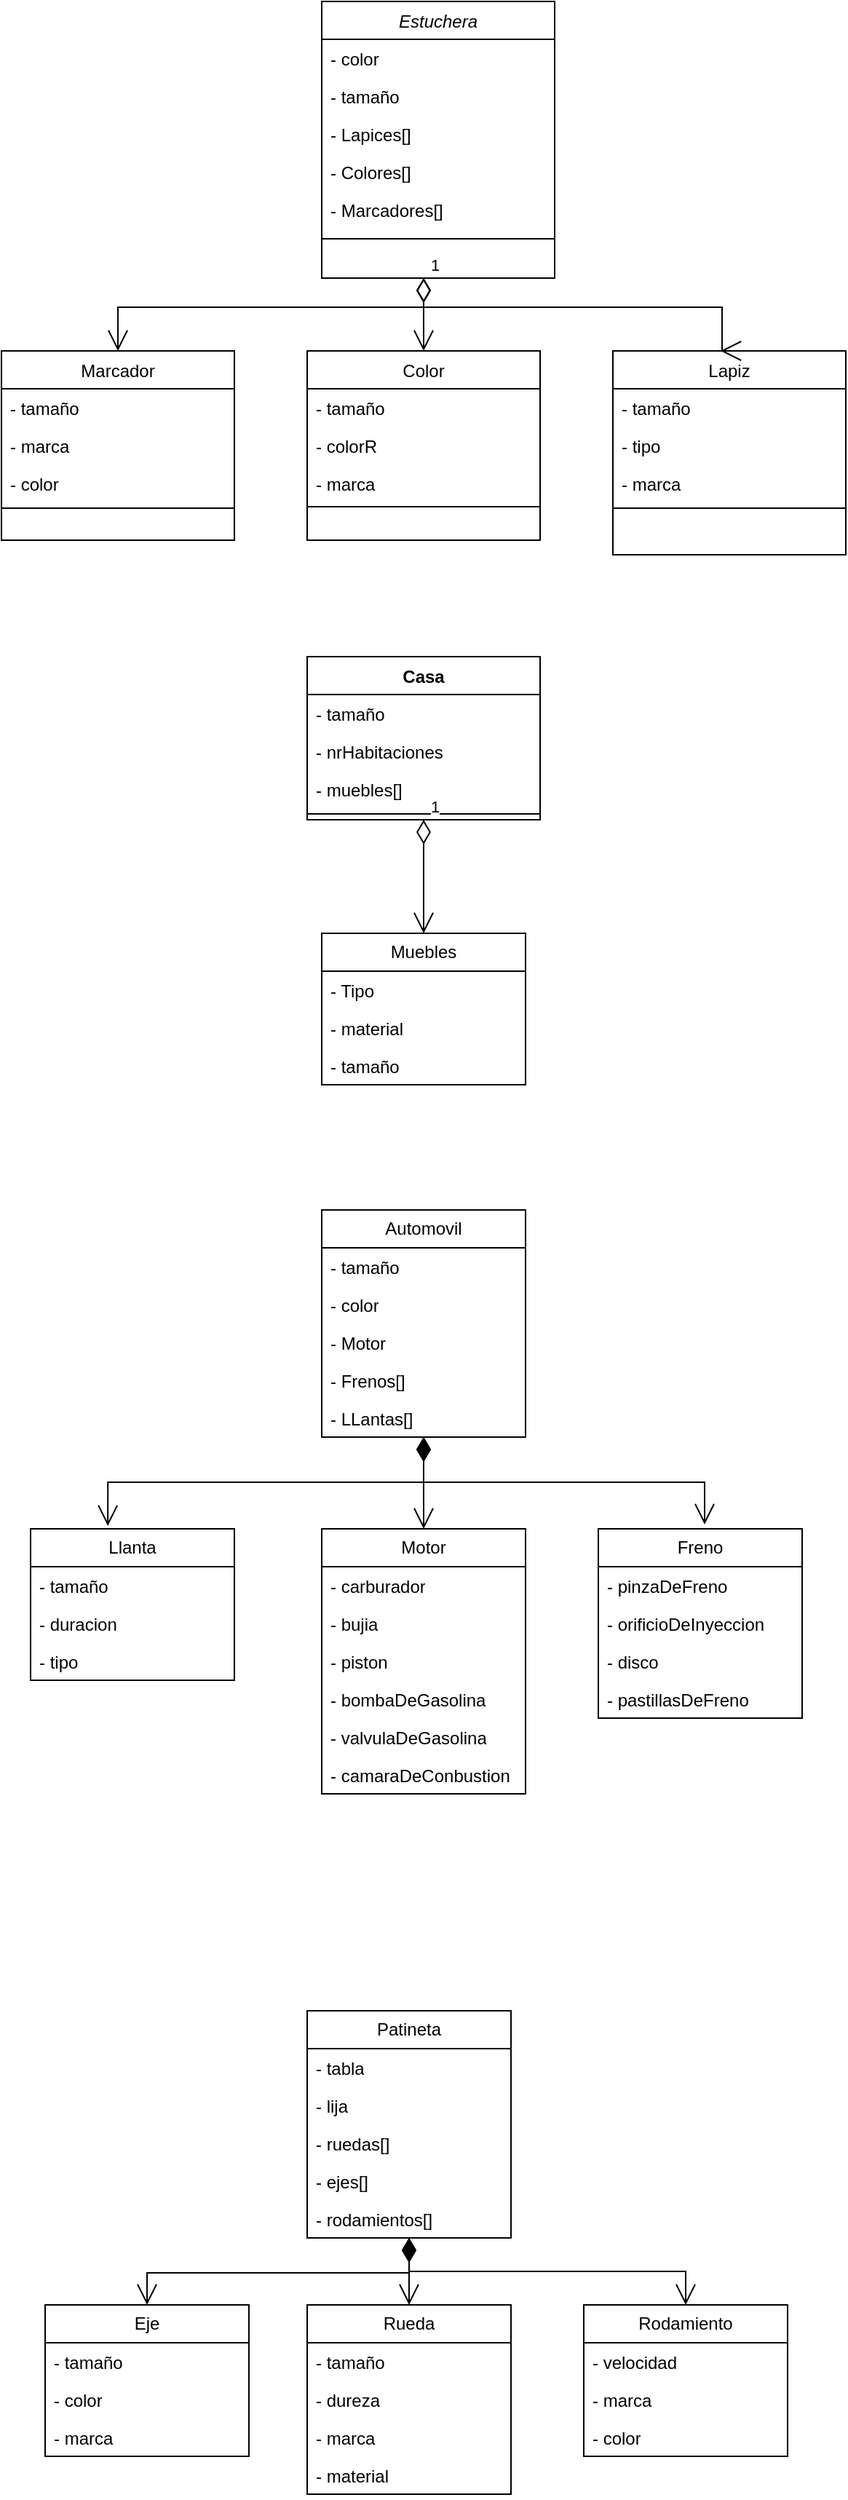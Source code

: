 <mxfile version="26.0.6">
  <diagram id="C5RBs43oDa-KdzZeNtuy" name="Page-1">
    <mxGraphModel dx="437" dy="447" grid="1" gridSize="10" guides="1" tooltips="1" connect="1" arrows="1" fold="1" page="1" pageScale="1" pageWidth="827" pageHeight="1169" math="0" shadow="0">
      <root>
        <mxCell id="WIyWlLk6GJQsqaUBKTNV-0" />
        <mxCell id="WIyWlLk6GJQsqaUBKTNV-1" parent="WIyWlLk6GJQsqaUBKTNV-0" />
        <mxCell id="zkfFHV4jXpPFQw0GAbJ--0" value="Estuchera" style="swimlane;fontStyle=2;align=center;verticalAlign=top;childLayout=stackLayout;horizontal=1;startSize=26;horizontalStack=0;resizeParent=1;resizeLast=0;collapsible=1;marginBottom=0;rounded=0;shadow=0;strokeWidth=1;" parent="WIyWlLk6GJQsqaUBKTNV-1" vertex="1">
          <mxGeometry x="300" y="120" width="160" height="190" as="geometry">
            <mxRectangle x="230" y="140" width="160" height="26" as="alternateBounds" />
          </mxGeometry>
        </mxCell>
        <mxCell id="zkfFHV4jXpPFQw0GAbJ--18" value="- color" style="text;align=left;verticalAlign=top;spacingLeft=4;spacingRight=4;overflow=hidden;rotatable=0;points=[[0,0.5],[1,0.5]];portConstraint=eastwest;" parent="zkfFHV4jXpPFQw0GAbJ--0" vertex="1">
          <mxGeometry y="26" width="160" height="26" as="geometry" />
        </mxCell>
        <mxCell id="BkWjijUmwDD575E3fcXJ-4" value="- tamaño" style="text;align=left;verticalAlign=top;spacingLeft=4;spacingRight=4;overflow=hidden;rotatable=0;points=[[0,0.5],[1,0.5]];portConstraint=eastwest;" vertex="1" parent="zkfFHV4jXpPFQw0GAbJ--0">
          <mxGeometry y="52" width="160" height="26" as="geometry" />
        </mxCell>
        <mxCell id="BkWjijUmwDD575E3fcXJ-5" value="- Lapices[]" style="text;align=left;verticalAlign=top;spacingLeft=4;spacingRight=4;overflow=hidden;rotatable=0;points=[[0,0.5],[1,0.5]];portConstraint=eastwest;" vertex="1" parent="zkfFHV4jXpPFQw0GAbJ--0">
          <mxGeometry y="78" width="160" height="26" as="geometry" />
        </mxCell>
        <mxCell id="BkWjijUmwDD575E3fcXJ-6" value="- Colores[]" style="text;align=left;verticalAlign=top;spacingLeft=4;spacingRight=4;overflow=hidden;rotatable=0;points=[[0,0.5],[1,0.5]];portConstraint=eastwest;" vertex="1" parent="zkfFHV4jXpPFQw0GAbJ--0">
          <mxGeometry y="104" width="160" height="26" as="geometry" />
        </mxCell>
        <mxCell id="BkWjijUmwDD575E3fcXJ-7" value="- Marcadores[]" style="text;align=left;verticalAlign=top;spacingLeft=4;spacingRight=4;overflow=hidden;rotatable=0;points=[[0,0.5],[1,0.5]];portConstraint=eastwest;" vertex="1" parent="zkfFHV4jXpPFQw0GAbJ--0">
          <mxGeometry y="130" width="160" height="26" as="geometry" />
        </mxCell>
        <mxCell id="zkfFHV4jXpPFQw0GAbJ--4" value="" style="line;html=1;strokeWidth=1;align=left;verticalAlign=middle;spacingTop=-1;spacingLeft=3;spacingRight=3;rotatable=0;labelPosition=right;points=[];portConstraint=eastwest;" parent="zkfFHV4jXpPFQw0GAbJ--0" vertex="1">
          <mxGeometry y="156" width="160" height="14" as="geometry" />
        </mxCell>
        <mxCell id="zkfFHV4jXpPFQw0GAbJ--6" value="Marcador" style="swimlane;fontStyle=0;align=center;verticalAlign=top;childLayout=stackLayout;horizontal=1;startSize=26;horizontalStack=0;resizeParent=1;resizeLast=0;collapsible=1;marginBottom=0;rounded=0;shadow=0;strokeWidth=1;" parent="WIyWlLk6GJQsqaUBKTNV-1" vertex="1">
          <mxGeometry x="80" y="360" width="160" height="130" as="geometry">
            <mxRectangle x="130" y="380" width="160" height="26" as="alternateBounds" />
          </mxGeometry>
        </mxCell>
        <mxCell id="zkfFHV4jXpPFQw0GAbJ--7" value="- tamaño" style="text;align=left;verticalAlign=top;spacingLeft=4;spacingRight=4;overflow=hidden;rotatable=0;points=[[0,0.5],[1,0.5]];portConstraint=eastwest;" parent="zkfFHV4jXpPFQw0GAbJ--6" vertex="1">
          <mxGeometry y="26" width="160" height="26" as="geometry" />
        </mxCell>
        <mxCell id="zkfFHV4jXpPFQw0GAbJ--8" value="- marca" style="text;align=left;verticalAlign=top;spacingLeft=4;spacingRight=4;overflow=hidden;rotatable=0;points=[[0,0.5],[1,0.5]];portConstraint=eastwest;rounded=0;shadow=0;html=0;" parent="zkfFHV4jXpPFQw0GAbJ--6" vertex="1">
          <mxGeometry y="52" width="160" height="26" as="geometry" />
        </mxCell>
        <mxCell id="BkWjijUmwDD575E3fcXJ-14" value="- color" style="text;align=left;verticalAlign=top;spacingLeft=4;spacingRight=4;overflow=hidden;rotatable=0;points=[[0,0.5],[1,0.5]];portConstraint=eastwest;rounded=0;shadow=0;html=0;" vertex="1" parent="zkfFHV4jXpPFQw0GAbJ--6">
          <mxGeometry y="78" width="160" height="26" as="geometry" />
        </mxCell>
        <mxCell id="zkfFHV4jXpPFQw0GAbJ--9" value="" style="line;html=1;strokeWidth=1;align=left;verticalAlign=middle;spacingTop=-1;spacingLeft=3;spacingRight=3;rotatable=0;labelPosition=right;points=[];portConstraint=eastwest;" parent="zkfFHV4jXpPFQw0GAbJ--6" vertex="1">
          <mxGeometry y="104" width="160" height="8" as="geometry" />
        </mxCell>
        <mxCell id="zkfFHV4jXpPFQw0GAbJ--13" value="Color" style="swimlane;fontStyle=0;align=center;verticalAlign=top;childLayout=stackLayout;horizontal=1;startSize=26;horizontalStack=0;resizeParent=1;resizeLast=0;collapsible=1;marginBottom=0;rounded=0;shadow=0;strokeWidth=1;" parent="WIyWlLk6GJQsqaUBKTNV-1" vertex="1">
          <mxGeometry x="290" y="360" width="160" height="130" as="geometry">
            <mxRectangle x="340" y="380" width="170" height="26" as="alternateBounds" />
          </mxGeometry>
        </mxCell>
        <mxCell id="zkfFHV4jXpPFQw0GAbJ--14" value="- tamaño" style="text;align=left;verticalAlign=top;spacingLeft=4;spacingRight=4;overflow=hidden;rotatable=0;points=[[0,0.5],[1,0.5]];portConstraint=eastwest;" parent="zkfFHV4jXpPFQw0GAbJ--13" vertex="1">
          <mxGeometry y="26" width="160" height="26" as="geometry" />
        </mxCell>
        <mxCell id="BkWjijUmwDD575E3fcXJ-12" value="- colorR" style="text;align=left;verticalAlign=top;spacingLeft=4;spacingRight=4;overflow=hidden;rotatable=0;points=[[0,0.5],[1,0.5]];portConstraint=eastwest;" vertex="1" parent="zkfFHV4jXpPFQw0GAbJ--13">
          <mxGeometry y="52" width="160" height="26" as="geometry" />
        </mxCell>
        <mxCell id="BkWjijUmwDD575E3fcXJ-13" value="- marca" style="text;align=left;verticalAlign=top;spacingLeft=4;spacingRight=4;overflow=hidden;rotatable=0;points=[[0,0.5],[1,0.5]];portConstraint=eastwest;" vertex="1" parent="zkfFHV4jXpPFQw0GAbJ--13">
          <mxGeometry y="78" width="160" height="26" as="geometry" />
        </mxCell>
        <mxCell id="zkfFHV4jXpPFQw0GAbJ--15" value="" style="line;html=1;strokeWidth=1;align=left;verticalAlign=middle;spacingTop=-1;spacingLeft=3;spacingRight=3;rotatable=0;labelPosition=right;points=[];portConstraint=eastwest;" parent="zkfFHV4jXpPFQw0GAbJ--13" vertex="1">
          <mxGeometry y="104" width="160" height="6" as="geometry" />
        </mxCell>
        <mxCell id="zkfFHV4jXpPFQw0GAbJ--17" value="Lapiz" style="swimlane;fontStyle=0;align=center;verticalAlign=top;childLayout=stackLayout;horizontal=1;startSize=26;horizontalStack=0;resizeParent=1;resizeLast=0;collapsible=1;marginBottom=0;rounded=0;shadow=0;strokeWidth=1;" parent="WIyWlLk6GJQsqaUBKTNV-1" vertex="1">
          <mxGeometry x="500" y="360" width="160" height="140" as="geometry">
            <mxRectangle x="550" y="140" width="160" height="26" as="alternateBounds" />
          </mxGeometry>
        </mxCell>
        <mxCell id="zkfFHV4jXpPFQw0GAbJ--19" value="- tamaño" style="text;align=left;verticalAlign=top;spacingLeft=4;spacingRight=4;overflow=hidden;rotatable=0;points=[[0,0.5],[1,0.5]];portConstraint=eastwest;rounded=0;shadow=0;html=0;" parent="zkfFHV4jXpPFQw0GAbJ--17" vertex="1">
          <mxGeometry y="26" width="160" height="26" as="geometry" />
        </mxCell>
        <mxCell id="zkfFHV4jXpPFQw0GAbJ--20" value="- tipo" style="text;align=left;verticalAlign=top;spacingLeft=4;spacingRight=4;overflow=hidden;rotatable=0;points=[[0,0.5],[1,0.5]];portConstraint=eastwest;rounded=0;shadow=0;html=0;" parent="zkfFHV4jXpPFQw0GAbJ--17" vertex="1">
          <mxGeometry y="52" width="160" height="26" as="geometry" />
        </mxCell>
        <mxCell id="zkfFHV4jXpPFQw0GAbJ--21" value="- marca" style="text;align=left;verticalAlign=top;spacingLeft=4;spacingRight=4;overflow=hidden;rotatable=0;points=[[0,0.5],[1,0.5]];portConstraint=eastwest;rounded=0;shadow=0;html=0;" parent="zkfFHV4jXpPFQw0GAbJ--17" vertex="1">
          <mxGeometry y="78" width="160" height="26" as="geometry" />
        </mxCell>
        <mxCell id="zkfFHV4jXpPFQw0GAbJ--23" value="" style="line;html=1;strokeWidth=1;align=left;verticalAlign=middle;spacingTop=-1;spacingLeft=3;spacingRight=3;rotatable=0;labelPosition=right;points=[];portConstraint=eastwest;" parent="zkfFHV4jXpPFQw0GAbJ--17" vertex="1">
          <mxGeometry y="104" width="160" height="8" as="geometry" />
        </mxCell>
        <mxCell id="BkWjijUmwDD575E3fcXJ-27" value="Casa" style="swimlane;fontStyle=1;align=center;verticalAlign=top;childLayout=stackLayout;horizontal=1;startSize=26;horizontalStack=0;resizeParent=1;resizeParentMax=0;resizeLast=0;collapsible=1;marginBottom=0;whiteSpace=wrap;html=1;" vertex="1" parent="WIyWlLk6GJQsqaUBKTNV-1">
          <mxGeometry x="290" y="570" width="160" height="112" as="geometry">
            <mxRectangle x="290" y="570" width="70" height="30" as="alternateBounds" />
          </mxGeometry>
        </mxCell>
        <mxCell id="BkWjijUmwDD575E3fcXJ-28" value="- tamaño" style="text;strokeColor=none;fillColor=none;align=left;verticalAlign=top;spacingLeft=4;spacingRight=4;overflow=hidden;rotatable=0;points=[[0,0.5],[1,0.5]];portConstraint=eastwest;whiteSpace=wrap;html=1;" vertex="1" parent="BkWjijUmwDD575E3fcXJ-27">
          <mxGeometry y="26" width="160" height="26" as="geometry" />
        </mxCell>
        <mxCell id="BkWjijUmwDD575E3fcXJ-34" value="- nrHabitaciones" style="text;strokeColor=none;fillColor=none;align=left;verticalAlign=top;spacingLeft=4;spacingRight=4;overflow=hidden;rotatable=0;points=[[0,0.5],[1,0.5]];portConstraint=eastwest;whiteSpace=wrap;html=1;" vertex="1" parent="BkWjijUmwDD575E3fcXJ-27">
          <mxGeometry y="52" width="160" height="26" as="geometry" />
        </mxCell>
        <mxCell id="BkWjijUmwDD575E3fcXJ-35" value="- muebles[]" style="text;strokeColor=none;fillColor=none;align=left;verticalAlign=top;spacingLeft=4;spacingRight=4;overflow=hidden;rotatable=0;points=[[0,0.5],[1,0.5]];portConstraint=eastwest;whiteSpace=wrap;html=1;" vertex="1" parent="BkWjijUmwDD575E3fcXJ-27">
          <mxGeometry y="78" width="160" height="26" as="geometry" />
        </mxCell>
        <mxCell id="BkWjijUmwDD575E3fcXJ-29" value="" style="line;strokeWidth=1;fillColor=none;align=left;verticalAlign=middle;spacingTop=-1;spacingLeft=3;spacingRight=3;rotatable=0;labelPosition=right;points=[];portConstraint=eastwest;strokeColor=inherit;" vertex="1" parent="BkWjijUmwDD575E3fcXJ-27">
          <mxGeometry y="104" width="160" height="8" as="geometry" />
        </mxCell>
        <mxCell id="BkWjijUmwDD575E3fcXJ-31" value="1" style="endArrow=open;html=1;endSize=12;startArrow=diamondThin;startSize=14;startFill=0;edgeStyle=orthogonalEdgeStyle;align=left;verticalAlign=bottom;rounded=0;" edge="1" parent="WIyWlLk6GJQsqaUBKTNV-1">
          <mxGeometry x="-1" y="3" relative="1" as="geometry">
            <mxPoint x="370" y="310" as="sourcePoint" />
            <mxPoint x="574" y="360" as="targetPoint" />
            <Array as="points">
              <mxPoint x="370" y="330" />
              <mxPoint x="575" y="330" />
            </Array>
          </mxGeometry>
        </mxCell>
        <mxCell id="BkWjijUmwDD575E3fcXJ-32" value="1" style="endArrow=open;html=1;endSize=12;startArrow=diamondThin;startSize=14;startFill=0;edgeStyle=orthogonalEdgeStyle;align=left;verticalAlign=bottom;rounded=0;entryX=0.5;entryY=0;entryDx=0;entryDy=0;" edge="1" parent="WIyWlLk6GJQsqaUBKTNV-1" target="zkfFHV4jXpPFQw0GAbJ--13">
          <mxGeometry x="-1" y="3" relative="1" as="geometry">
            <mxPoint x="370" y="310" as="sourcePoint" />
            <mxPoint x="574" y="360" as="targetPoint" />
            <Array as="points">
              <mxPoint x="370" y="340" />
              <mxPoint x="370" y="340" />
            </Array>
          </mxGeometry>
        </mxCell>
        <mxCell id="BkWjijUmwDD575E3fcXJ-33" value="1" style="endArrow=open;html=1;endSize=12;startArrow=diamondThin;startSize=14;startFill=0;edgeStyle=orthogonalEdgeStyle;align=left;verticalAlign=bottom;rounded=0;entryX=0.5;entryY=0;entryDx=0;entryDy=0;" edge="1" parent="WIyWlLk6GJQsqaUBKTNV-1" target="zkfFHV4jXpPFQw0GAbJ--6">
          <mxGeometry x="-1" y="3" relative="1" as="geometry">
            <mxPoint x="370" y="310" as="sourcePoint" />
            <mxPoint x="574" y="360" as="targetPoint" />
            <Array as="points">
              <mxPoint x="370" y="330" />
              <mxPoint x="160" y="330" />
            </Array>
          </mxGeometry>
        </mxCell>
        <mxCell id="BkWjijUmwDD575E3fcXJ-36" value="Muebles" style="swimlane;fontStyle=0;childLayout=stackLayout;horizontal=1;startSize=26;fillColor=none;horizontalStack=0;resizeParent=1;resizeParentMax=0;resizeLast=0;collapsible=1;marginBottom=0;whiteSpace=wrap;html=1;" vertex="1" parent="WIyWlLk6GJQsqaUBKTNV-1">
          <mxGeometry x="300" y="760" width="140" height="104" as="geometry" />
        </mxCell>
        <mxCell id="BkWjijUmwDD575E3fcXJ-37" value="- Tipo" style="text;strokeColor=none;fillColor=none;align=left;verticalAlign=top;spacingLeft=4;spacingRight=4;overflow=hidden;rotatable=0;points=[[0,0.5],[1,0.5]];portConstraint=eastwest;whiteSpace=wrap;html=1;" vertex="1" parent="BkWjijUmwDD575E3fcXJ-36">
          <mxGeometry y="26" width="140" height="26" as="geometry" />
        </mxCell>
        <mxCell id="BkWjijUmwDD575E3fcXJ-38" value="- material" style="text;strokeColor=none;fillColor=none;align=left;verticalAlign=top;spacingLeft=4;spacingRight=4;overflow=hidden;rotatable=0;points=[[0,0.5],[1,0.5]];portConstraint=eastwest;whiteSpace=wrap;html=1;" vertex="1" parent="BkWjijUmwDD575E3fcXJ-36">
          <mxGeometry y="52" width="140" height="26" as="geometry" />
        </mxCell>
        <mxCell id="BkWjijUmwDD575E3fcXJ-39" value="- tamaño" style="text;strokeColor=none;fillColor=none;align=left;verticalAlign=top;spacingLeft=4;spacingRight=4;overflow=hidden;rotatable=0;points=[[0,0.5],[1,0.5]];portConstraint=eastwest;whiteSpace=wrap;html=1;" vertex="1" parent="BkWjijUmwDD575E3fcXJ-36">
          <mxGeometry y="78" width="140" height="26" as="geometry" />
        </mxCell>
        <mxCell id="BkWjijUmwDD575E3fcXJ-40" value="1" style="endArrow=open;html=1;endSize=12;startArrow=diamondThin;startSize=14;startFill=0;edgeStyle=orthogonalEdgeStyle;align=left;verticalAlign=bottom;rounded=0;entryX=0.5;entryY=0;entryDx=0;entryDy=0;exitX=0.5;exitY=1;exitDx=0;exitDy=0;" edge="1" parent="WIyWlLk6GJQsqaUBKTNV-1" source="BkWjijUmwDD575E3fcXJ-27" target="BkWjijUmwDD575E3fcXJ-36">
          <mxGeometry x="-1" y="3" relative="1" as="geometry">
            <mxPoint x="310" y="700" as="sourcePoint" />
            <mxPoint x="470" y="700" as="targetPoint" />
          </mxGeometry>
        </mxCell>
        <mxCell id="BkWjijUmwDD575E3fcXJ-41" value="Automovil" style="swimlane;fontStyle=0;childLayout=stackLayout;horizontal=1;startSize=26;fillColor=none;horizontalStack=0;resizeParent=1;resizeParentMax=0;resizeLast=0;collapsible=1;marginBottom=0;whiteSpace=wrap;html=1;" vertex="1" parent="WIyWlLk6GJQsqaUBKTNV-1">
          <mxGeometry x="300" y="950" width="140" height="156" as="geometry" />
        </mxCell>
        <mxCell id="BkWjijUmwDD575E3fcXJ-42" value="- tamaño&lt;span style=&quot;white-space: pre;&quot;&gt;&#x9;&lt;/span&gt;" style="text;strokeColor=none;fillColor=none;align=left;verticalAlign=top;spacingLeft=4;spacingRight=4;overflow=hidden;rotatable=0;points=[[0,0.5],[1,0.5]];portConstraint=eastwest;whiteSpace=wrap;html=1;" vertex="1" parent="BkWjijUmwDD575E3fcXJ-41">
          <mxGeometry y="26" width="140" height="26" as="geometry" />
        </mxCell>
        <mxCell id="BkWjijUmwDD575E3fcXJ-43" value="- color" style="text;strokeColor=none;fillColor=none;align=left;verticalAlign=top;spacingLeft=4;spacingRight=4;overflow=hidden;rotatable=0;points=[[0,0.5],[1,0.5]];portConstraint=eastwest;whiteSpace=wrap;html=1;" vertex="1" parent="BkWjijUmwDD575E3fcXJ-41">
          <mxGeometry y="52" width="140" height="26" as="geometry" />
        </mxCell>
        <mxCell id="BkWjijUmwDD575E3fcXJ-44" value="- Motor" style="text;strokeColor=none;fillColor=none;align=left;verticalAlign=top;spacingLeft=4;spacingRight=4;overflow=hidden;rotatable=0;points=[[0,0.5],[1,0.5]];portConstraint=eastwest;whiteSpace=wrap;html=1;" vertex="1" parent="BkWjijUmwDD575E3fcXJ-41">
          <mxGeometry y="78" width="140" height="26" as="geometry" />
        </mxCell>
        <mxCell id="BkWjijUmwDD575E3fcXJ-45" value="- Frenos[]" style="text;strokeColor=none;fillColor=none;align=left;verticalAlign=top;spacingLeft=4;spacingRight=4;overflow=hidden;rotatable=0;points=[[0,0.5],[1,0.5]];portConstraint=eastwest;whiteSpace=wrap;html=1;" vertex="1" parent="BkWjijUmwDD575E3fcXJ-41">
          <mxGeometry y="104" width="140" height="26" as="geometry" />
        </mxCell>
        <mxCell id="BkWjijUmwDD575E3fcXJ-46" value="- LLantas[]" style="text;strokeColor=none;fillColor=none;align=left;verticalAlign=top;spacingLeft=4;spacingRight=4;overflow=hidden;rotatable=0;points=[[0,0.5],[1,0.5]];portConstraint=eastwest;whiteSpace=wrap;html=1;" vertex="1" parent="BkWjijUmwDD575E3fcXJ-41">
          <mxGeometry y="130" width="140" height="26" as="geometry" />
        </mxCell>
        <mxCell id="BkWjijUmwDD575E3fcXJ-47" value="Motor" style="swimlane;fontStyle=0;childLayout=stackLayout;horizontal=1;startSize=26;fillColor=none;horizontalStack=0;resizeParent=1;resizeParentMax=0;resizeLast=0;collapsible=1;marginBottom=0;whiteSpace=wrap;html=1;" vertex="1" parent="WIyWlLk6GJQsqaUBKTNV-1">
          <mxGeometry x="300" y="1169" width="140" height="182" as="geometry" />
        </mxCell>
        <mxCell id="BkWjijUmwDD575E3fcXJ-48" value="- carburador" style="text;strokeColor=none;fillColor=none;align=left;verticalAlign=top;spacingLeft=4;spacingRight=4;overflow=hidden;rotatable=0;points=[[0,0.5],[1,0.5]];portConstraint=eastwest;whiteSpace=wrap;html=1;" vertex="1" parent="BkWjijUmwDD575E3fcXJ-47">
          <mxGeometry y="26" width="140" height="26" as="geometry" />
        </mxCell>
        <mxCell id="BkWjijUmwDD575E3fcXJ-49" value="- bujia" style="text;strokeColor=none;fillColor=none;align=left;verticalAlign=top;spacingLeft=4;spacingRight=4;overflow=hidden;rotatable=0;points=[[0,0.5],[1,0.5]];portConstraint=eastwest;whiteSpace=wrap;html=1;" vertex="1" parent="BkWjijUmwDD575E3fcXJ-47">
          <mxGeometry y="52" width="140" height="26" as="geometry" />
        </mxCell>
        <mxCell id="BkWjijUmwDD575E3fcXJ-50" value="- piston" style="text;strokeColor=none;fillColor=none;align=left;verticalAlign=top;spacingLeft=4;spacingRight=4;overflow=hidden;rotatable=0;points=[[0,0.5],[1,0.5]];portConstraint=eastwest;whiteSpace=wrap;html=1;" vertex="1" parent="BkWjijUmwDD575E3fcXJ-47">
          <mxGeometry y="78" width="140" height="26" as="geometry" />
        </mxCell>
        <mxCell id="BkWjijUmwDD575E3fcXJ-51" value="- bombaDeGasolina" style="text;strokeColor=none;fillColor=none;align=left;verticalAlign=top;spacingLeft=4;spacingRight=4;overflow=hidden;rotatable=0;points=[[0,0.5],[1,0.5]];portConstraint=eastwest;whiteSpace=wrap;html=1;" vertex="1" parent="BkWjijUmwDD575E3fcXJ-47">
          <mxGeometry y="104" width="140" height="26" as="geometry" />
        </mxCell>
        <mxCell id="BkWjijUmwDD575E3fcXJ-52" value="- valvulaDeGasolina" style="text;strokeColor=none;fillColor=none;align=left;verticalAlign=top;spacingLeft=4;spacingRight=4;overflow=hidden;rotatable=0;points=[[0,0.5],[1,0.5]];portConstraint=eastwest;whiteSpace=wrap;html=1;" vertex="1" parent="BkWjijUmwDD575E3fcXJ-47">
          <mxGeometry y="130" width="140" height="26" as="geometry" />
        </mxCell>
        <mxCell id="BkWjijUmwDD575E3fcXJ-53" value="- camaraDeConbustion" style="text;strokeColor=none;fillColor=none;align=left;verticalAlign=top;spacingLeft=4;spacingRight=4;overflow=hidden;rotatable=0;points=[[0,0.5],[1,0.5]];portConstraint=eastwest;whiteSpace=wrap;html=1;" vertex="1" parent="BkWjijUmwDD575E3fcXJ-47">
          <mxGeometry y="156" width="140" height="26" as="geometry" />
        </mxCell>
        <mxCell id="BkWjijUmwDD575E3fcXJ-54" value="Freno" style="swimlane;fontStyle=0;childLayout=stackLayout;horizontal=1;startSize=26;fillColor=none;horizontalStack=0;resizeParent=1;resizeParentMax=0;resizeLast=0;collapsible=1;marginBottom=0;whiteSpace=wrap;html=1;" vertex="1" parent="WIyWlLk6GJQsqaUBKTNV-1">
          <mxGeometry x="490" y="1169" width="140" height="130" as="geometry" />
        </mxCell>
        <mxCell id="BkWjijUmwDD575E3fcXJ-55" value="- pinzaDeFreno" style="text;strokeColor=none;fillColor=none;align=left;verticalAlign=top;spacingLeft=4;spacingRight=4;overflow=hidden;rotatable=0;points=[[0,0.5],[1,0.5]];portConstraint=eastwest;whiteSpace=wrap;html=1;" vertex="1" parent="BkWjijUmwDD575E3fcXJ-54">
          <mxGeometry y="26" width="140" height="26" as="geometry" />
        </mxCell>
        <mxCell id="BkWjijUmwDD575E3fcXJ-56" value="- orificioDeInyeccion" style="text;strokeColor=none;fillColor=none;align=left;verticalAlign=top;spacingLeft=4;spacingRight=4;overflow=hidden;rotatable=0;points=[[0,0.5],[1,0.5]];portConstraint=eastwest;whiteSpace=wrap;html=1;" vertex="1" parent="BkWjijUmwDD575E3fcXJ-54">
          <mxGeometry y="52" width="140" height="26" as="geometry" />
        </mxCell>
        <mxCell id="BkWjijUmwDD575E3fcXJ-57" value="- disco" style="text;strokeColor=none;fillColor=none;align=left;verticalAlign=top;spacingLeft=4;spacingRight=4;overflow=hidden;rotatable=0;points=[[0,0.5],[1,0.5]];portConstraint=eastwest;whiteSpace=wrap;html=1;" vertex="1" parent="BkWjijUmwDD575E3fcXJ-54">
          <mxGeometry y="78" width="140" height="26" as="geometry" />
        </mxCell>
        <mxCell id="BkWjijUmwDD575E3fcXJ-58" value="- pastillasDeFreno" style="text;strokeColor=none;fillColor=none;align=left;verticalAlign=top;spacingLeft=4;spacingRight=4;overflow=hidden;rotatable=0;points=[[0,0.5],[1,0.5]];portConstraint=eastwest;whiteSpace=wrap;html=1;" vertex="1" parent="BkWjijUmwDD575E3fcXJ-54">
          <mxGeometry y="104" width="140" height="26" as="geometry" />
        </mxCell>
        <mxCell id="BkWjijUmwDD575E3fcXJ-59" value="Llanta" style="swimlane;fontStyle=0;childLayout=stackLayout;horizontal=1;startSize=26;fillColor=none;horizontalStack=0;resizeParent=1;resizeParentMax=0;resizeLast=0;collapsible=1;marginBottom=0;whiteSpace=wrap;html=1;" vertex="1" parent="WIyWlLk6GJQsqaUBKTNV-1">
          <mxGeometry x="100" y="1169" width="140" height="104" as="geometry" />
        </mxCell>
        <mxCell id="BkWjijUmwDD575E3fcXJ-60" value="- tamaño" style="text;strokeColor=none;fillColor=none;align=left;verticalAlign=top;spacingLeft=4;spacingRight=4;overflow=hidden;rotatable=0;points=[[0,0.5],[1,0.5]];portConstraint=eastwest;whiteSpace=wrap;html=1;" vertex="1" parent="BkWjijUmwDD575E3fcXJ-59">
          <mxGeometry y="26" width="140" height="26" as="geometry" />
        </mxCell>
        <mxCell id="BkWjijUmwDD575E3fcXJ-61" value="- duracion" style="text;strokeColor=none;fillColor=none;align=left;verticalAlign=top;spacingLeft=4;spacingRight=4;overflow=hidden;rotatable=0;points=[[0,0.5],[1,0.5]];portConstraint=eastwest;whiteSpace=wrap;html=1;" vertex="1" parent="BkWjijUmwDD575E3fcXJ-59">
          <mxGeometry y="52" width="140" height="26" as="geometry" />
        </mxCell>
        <mxCell id="BkWjijUmwDD575E3fcXJ-62" value="- tipo" style="text;strokeColor=none;fillColor=none;align=left;verticalAlign=top;spacingLeft=4;spacingRight=4;overflow=hidden;rotatable=0;points=[[0,0.5],[1,0.5]];portConstraint=eastwest;whiteSpace=wrap;html=1;" vertex="1" parent="BkWjijUmwDD575E3fcXJ-59">
          <mxGeometry y="78" width="140" height="26" as="geometry" />
        </mxCell>
        <mxCell id="BkWjijUmwDD575E3fcXJ-66" value="" style="endArrow=open;html=1;endSize=12;startArrow=diamondThin;startSize=14;startFill=1;edgeStyle=orthogonalEdgeStyle;align=left;verticalAlign=bottom;rounded=0;entryX=0.5;entryY=0;entryDx=0;entryDy=0;exitX=0.479;exitY=1.115;exitDx=0;exitDy=0;exitPerimeter=0;" edge="1" parent="WIyWlLk6GJQsqaUBKTNV-1">
          <mxGeometry x="-1" y="3" relative="1" as="geometry">
            <mxPoint x="370" y="1106" as="sourcePoint" />
            <mxPoint x="563" y="1166" as="targetPoint" />
            <Array as="points">
              <mxPoint x="370" y="1137" />
              <mxPoint x="563" y="1137" />
            </Array>
            <mxPoint as="offset" />
          </mxGeometry>
        </mxCell>
        <mxCell id="BkWjijUmwDD575E3fcXJ-67" value="" style="endArrow=open;html=1;endSize=12;startArrow=diamondThin;startSize=14;startFill=1;edgeStyle=orthogonalEdgeStyle;align=left;verticalAlign=bottom;rounded=0;entryX=0.379;entryY=-0.019;entryDx=0;entryDy=0;exitX=0.479;exitY=1.115;exitDx=0;exitDy=0;exitPerimeter=0;entryPerimeter=0;" edge="1" parent="WIyWlLk6GJQsqaUBKTNV-1" target="BkWjijUmwDD575E3fcXJ-59">
          <mxGeometry x="-1" y="3" relative="1" as="geometry">
            <mxPoint x="370" y="1106" as="sourcePoint" />
            <mxPoint x="563" y="1166" as="targetPoint" />
            <Array as="points">
              <mxPoint x="370" y="1137" />
              <mxPoint x="153" y="1137" />
            </Array>
            <mxPoint as="offset" />
          </mxGeometry>
        </mxCell>
        <mxCell id="BkWjijUmwDD575E3fcXJ-69" value="" style="endArrow=open;html=1;endSize=12;startArrow=diamondThin;startSize=14;startFill=1;edgeStyle=orthogonalEdgeStyle;align=left;verticalAlign=bottom;rounded=0;entryX=0.5;entryY=0;entryDx=0;entryDy=0;exitX=0.479;exitY=1.115;exitDx=0;exitDy=0;exitPerimeter=0;" edge="1" parent="WIyWlLk6GJQsqaUBKTNV-1" target="BkWjijUmwDD575E3fcXJ-47">
          <mxGeometry x="-1" y="3" relative="1" as="geometry">
            <mxPoint x="370" y="1106" as="sourcePoint" />
            <mxPoint x="563" y="1166" as="targetPoint" />
            <Array as="points">
              <mxPoint x="370" y="1160" />
              <mxPoint x="370" y="1160" />
            </Array>
            <mxPoint as="offset" />
          </mxGeometry>
        </mxCell>
        <mxCell id="BkWjijUmwDD575E3fcXJ-71" value="Patineta" style="swimlane;fontStyle=0;childLayout=stackLayout;horizontal=1;startSize=26;fillColor=none;horizontalStack=0;resizeParent=1;resizeParentMax=0;resizeLast=0;collapsible=1;marginBottom=0;whiteSpace=wrap;html=1;" vertex="1" parent="WIyWlLk6GJQsqaUBKTNV-1">
          <mxGeometry x="290" y="1500" width="140" height="156" as="geometry" />
        </mxCell>
        <mxCell id="BkWjijUmwDD575E3fcXJ-73" value="- tabla" style="text;strokeColor=none;fillColor=none;align=left;verticalAlign=top;spacingLeft=4;spacingRight=4;overflow=hidden;rotatable=0;points=[[0,0.5],[1,0.5]];portConstraint=eastwest;whiteSpace=wrap;html=1;" vertex="1" parent="BkWjijUmwDD575E3fcXJ-71">
          <mxGeometry y="26" width="140" height="26" as="geometry" />
        </mxCell>
        <mxCell id="BkWjijUmwDD575E3fcXJ-82" value="- lija" style="text;strokeColor=none;fillColor=none;align=left;verticalAlign=top;spacingLeft=4;spacingRight=4;overflow=hidden;rotatable=0;points=[[0,0.5],[1,0.5]];portConstraint=eastwest;whiteSpace=wrap;html=1;" vertex="1" parent="BkWjijUmwDD575E3fcXJ-71">
          <mxGeometry y="52" width="140" height="26" as="geometry" />
        </mxCell>
        <mxCell id="BkWjijUmwDD575E3fcXJ-74" value="- ruedas[]" style="text;strokeColor=none;fillColor=none;align=left;verticalAlign=top;spacingLeft=4;spacingRight=4;overflow=hidden;rotatable=0;points=[[0,0.5],[1,0.5]];portConstraint=eastwest;whiteSpace=wrap;html=1;" vertex="1" parent="BkWjijUmwDD575E3fcXJ-71">
          <mxGeometry y="78" width="140" height="26" as="geometry" />
        </mxCell>
        <mxCell id="BkWjijUmwDD575E3fcXJ-75" value="- ejes[]" style="text;strokeColor=none;fillColor=none;align=left;verticalAlign=top;spacingLeft=4;spacingRight=4;overflow=hidden;rotatable=0;points=[[0,0.5],[1,0.5]];portConstraint=eastwest;whiteSpace=wrap;html=1;" vertex="1" parent="BkWjijUmwDD575E3fcXJ-71">
          <mxGeometry y="104" width="140" height="26" as="geometry" />
        </mxCell>
        <mxCell id="BkWjijUmwDD575E3fcXJ-76" value="- rodamientos[]" style="text;strokeColor=none;fillColor=none;align=left;verticalAlign=top;spacingLeft=4;spacingRight=4;overflow=hidden;rotatable=0;points=[[0,0.5],[1,0.5]];portConstraint=eastwest;whiteSpace=wrap;html=1;" vertex="1" parent="BkWjijUmwDD575E3fcXJ-71">
          <mxGeometry y="130" width="140" height="26" as="geometry" />
        </mxCell>
        <mxCell id="BkWjijUmwDD575E3fcXJ-78" value="Rueda" style="swimlane;fontStyle=0;childLayout=stackLayout;horizontal=1;startSize=26;fillColor=none;horizontalStack=0;resizeParent=1;resizeParentMax=0;resizeLast=0;collapsible=1;marginBottom=0;whiteSpace=wrap;html=1;" vertex="1" parent="WIyWlLk6GJQsqaUBKTNV-1">
          <mxGeometry x="290" y="1702" width="140" height="130" as="geometry" />
        </mxCell>
        <mxCell id="BkWjijUmwDD575E3fcXJ-79" value="- tamaño" style="text;strokeColor=none;fillColor=none;align=left;verticalAlign=top;spacingLeft=4;spacingRight=4;overflow=hidden;rotatable=0;points=[[0,0.5],[1,0.5]];portConstraint=eastwest;whiteSpace=wrap;html=1;" vertex="1" parent="BkWjijUmwDD575E3fcXJ-78">
          <mxGeometry y="26" width="140" height="26" as="geometry" />
        </mxCell>
        <mxCell id="BkWjijUmwDD575E3fcXJ-80" value="- dureza" style="text;strokeColor=none;fillColor=none;align=left;verticalAlign=top;spacingLeft=4;spacingRight=4;overflow=hidden;rotatable=0;points=[[0,0.5],[1,0.5]];portConstraint=eastwest;whiteSpace=wrap;html=1;" vertex="1" parent="BkWjijUmwDD575E3fcXJ-78">
          <mxGeometry y="52" width="140" height="26" as="geometry" />
        </mxCell>
        <mxCell id="BkWjijUmwDD575E3fcXJ-81" value="- marca" style="text;strokeColor=none;fillColor=none;align=left;verticalAlign=top;spacingLeft=4;spacingRight=4;overflow=hidden;rotatable=0;points=[[0,0.5],[1,0.5]];portConstraint=eastwest;whiteSpace=wrap;html=1;" vertex="1" parent="BkWjijUmwDD575E3fcXJ-78">
          <mxGeometry y="78" width="140" height="26" as="geometry" />
        </mxCell>
        <mxCell id="BkWjijUmwDD575E3fcXJ-83" value="- material" style="text;strokeColor=none;fillColor=none;align=left;verticalAlign=top;spacingLeft=4;spacingRight=4;overflow=hidden;rotatable=0;points=[[0,0.5],[1,0.5]];portConstraint=eastwest;whiteSpace=wrap;html=1;" vertex="1" parent="BkWjijUmwDD575E3fcXJ-78">
          <mxGeometry y="104" width="140" height="26" as="geometry" />
        </mxCell>
        <mxCell id="BkWjijUmwDD575E3fcXJ-84" value="Eje" style="swimlane;fontStyle=0;childLayout=stackLayout;horizontal=1;startSize=26;fillColor=none;horizontalStack=0;resizeParent=1;resizeParentMax=0;resizeLast=0;collapsible=1;marginBottom=0;whiteSpace=wrap;html=1;" vertex="1" parent="WIyWlLk6GJQsqaUBKTNV-1">
          <mxGeometry x="110" y="1702" width="140" height="104" as="geometry" />
        </mxCell>
        <mxCell id="BkWjijUmwDD575E3fcXJ-85" value="- tamaño" style="text;strokeColor=none;fillColor=none;align=left;verticalAlign=top;spacingLeft=4;spacingRight=4;overflow=hidden;rotatable=0;points=[[0,0.5],[1,0.5]];portConstraint=eastwest;whiteSpace=wrap;html=1;" vertex="1" parent="BkWjijUmwDD575E3fcXJ-84">
          <mxGeometry y="26" width="140" height="26" as="geometry" />
        </mxCell>
        <mxCell id="BkWjijUmwDD575E3fcXJ-86" value="- color" style="text;strokeColor=none;fillColor=none;align=left;verticalAlign=top;spacingLeft=4;spacingRight=4;overflow=hidden;rotatable=0;points=[[0,0.5],[1,0.5]];portConstraint=eastwest;whiteSpace=wrap;html=1;" vertex="1" parent="BkWjijUmwDD575E3fcXJ-84">
          <mxGeometry y="52" width="140" height="26" as="geometry" />
        </mxCell>
        <mxCell id="BkWjijUmwDD575E3fcXJ-87" value="- marca" style="text;strokeColor=none;fillColor=none;align=left;verticalAlign=top;spacingLeft=4;spacingRight=4;overflow=hidden;rotatable=0;points=[[0,0.5],[1,0.5]];portConstraint=eastwest;whiteSpace=wrap;html=1;" vertex="1" parent="BkWjijUmwDD575E3fcXJ-84">
          <mxGeometry y="78" width="140" height="26" as="geometry" />
        </mxCell>
        <mxCell id="BkWjijUmwDD575E3fcXJ-92" value="Rodamiento" style="swimlane;fontStyle=0;childLayout=stackLayout;horizontal=1;startSize=26;fillColor=none;horizontalStack=0;resizeParent=1;resizeParentMax=0;resizeLast=0;collapsible=1;marginBottom=0;whiteSpace=wrap;html=1;" vertex="1" parent="WIyWlLk6GJQsqaUBKTNV-1">
          <mxGeometry x="480" y="1702" width="140" height="104" as="geometry" />
        </mxCell>
        <mxCell id="BkWjijUmwDD575E3fcXJ-93" value="- velocidad" style="text;strokeColor=none;fillColor=none;align=left;verticalAlign=top;spacingLeft=4;spacingRight=4;overflow=hidden;rotatable=0;points=[[0,0.5],[1,0.5]];portConstraint=eastwest;whiteSpace=wrap;html=1;" vertex="1" parent="BkWjijUmwDD575E3fcXJ-92">
          <mxGeometry y="26" width="140" height="26" as="geometry" />
        </mxCell>
        <mxCell id="BkWjijUmwDD575E3fcXJ-94" value="- marca" style="text;strokeColor=none;fillColor=none;align=left;verticalAlign=top;spacingLeft=4;spacingRight=4;overflow=hidden;rotatable=0;points=[[0,0.5],[1,0.5]];portConstraint=eastwest;whiteSpace=wrap;html=1;" vertex="1" parent="BkWjijUmwDD575E3fcXJ-92">
          <mxGeometry y="52" width="140" height="26" as="geometry" />
        </mxCell>
        <mxCell id="BkWjijUmwDD575E3fcXJ-95" value="- color" style="text;strokeColor=none;fillColor=none;align=left;verticalAlign=top;spacingLeft=4;spacingRight=4;overflow=hidden;rotatable=0;points=[[0,0.5],[1,0.5]];portConstraint=eastwest;whiteSpace=wrap;html=1;" vertex="1" parent="BkWjijUmwDD575E3fcXJ-92">
          <mxGeometry y="78" width="140" height="26" as="geometry" />
        </mxCell>
        <mxCell id="BkWjijUmwDD575E3fcXJ-96" value="" style="endArrow=open;html=1;endSize=12;startArrow=diamondThin;startSize=14;startFill=1;edgeStyle=orthogonalEdgeStyle;align=left;verticalAlign=bottom;rounded=0;entryX=0.5;entryY=0;entryDx=0;entryDy=0;exitX=0.5;exitY=1;exitDx=0;exitDy=0;" edge="1" parent="WIyWlLk6GJQsqaUBKTNV-1" source="BkWjijUmwDD575E3fcXJ-71" target="BkWjijUmwDD575E3fcXJ-92">
          <mxGeometry x="-1" y="3" relative="1" as="geometry">
            <mxPoint x="370" y="1680" as="sourcePoint" />
            <mxPoint x="510" y="1680" as="targetPoint" />
          </mxGeometry>
        </mxCell>
        <mxCell id="BkWjijUmwDD575E3fcXJ-97" value="" style="endArrow=open;html=1;endSize=12;startArrow=diamondThin;startSize=14;startFill=1;edgeStyle=orthogonalEdgeStyle;align=left;verticalAlign=bottom;rounded=0;entryX=0.5;entryY=0;entryDx=0;entryDy=0;exitX=0.5;exitY=1;exitDx=0;exitDy=0;" edge="1" parent="WIyWlLk6GJQsqaUBKTNV-1" target="BkWjijUmwDD575E3fcXJ-84">
          <mxGeometry x="-1" y="3" relative="1" as="geometry">
            <mxPoint x="360" y="1656" as="sourcePoint" />
            <mxPoint x="550" y="1702" as="targetPoint" />
            <Array as="points">
              <mxPoint x="360" y="1680" />
              <mxPoint x="180" y="1680" />
            </Array>
          </mxGeometry>
        </mxCell>
        <mxCell id="BkWjijUmwDD575E3fcXJ-98" value="" style="endArrow=open;html=1;endSize=12;startArrow=diamondThin;startSize=14;startFill=1;edgeStyle=orthogonalEdgeStyle;align=left;verticalAlign=bottom;rounded=0;entryX=0.5;entryY=0;entryDx=0;entryDy=0;exitX=0.5;exitY=1;exitDx=0;exitDy=0;" edge="1" parent="WIyWlLk6GJQsqaUBKTNV-1" target="BkWjijUmwDD575E3fcXJ-78">
          <mxGeometry x="-1" y="3" relative="1" as="geometry">
            <mxPoint x="360" y="1656" as="sourcePoint" />
            <mxPoint x="550" y="1702" as="targetPoint" />
            <Array as="points">
              <mxPoint x="360" y="1690" />
              <mxPoint x="360" y="1690" />
            </Array>
          </mxGeometry>
        </mxCell>
      </root>
    </mxGraphModel>
  </diagram>
</mxfile>
